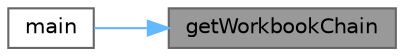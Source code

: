 digraph "getWorkbookChain"
{
 // LATEX_PDF_SIZE
  bgcolor="transparent";
  edge [fontname=Helvetica,fontsize=10,labelfontname=Helvetica,labelfontsize=10];
  node [fontname=Helvetica,fontsize=10,shape=box,height=0.2,width=0.4];
  rankdir="RL";
  Node1 [id="Node000001",label="getWorkbookChain",height=0.2,width=0.4,color="gray40", fillcolor="grey60", style="filled", fontcolor="black",tooltip="Извлекает цепочку секторов книги из FAT и сохраняет их в массив."];
  Node1 -> Node2 [id="edge1_Node000001_Node000002",dir="back",color="steelblue1",style="solid",tooltip=" "];
  Node2 [id="Node000002",label="main",height=0.2,width=0.4,color="grey40", fillcolor="white", style="filled",URL="$_x_l_s_parser_8cpp.html#ae66f6b31b5ad750f1fe042a706a4e3d4",tooltip=" "];
}
